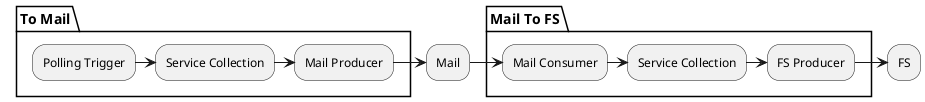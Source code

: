 @startuml
partition "To Mail" {
  "Polling Trigger" -right-> "Service Collection" as SC1
  SC1 -right-> "Mail Producer"
}
"Mail Producer" -right-> "Mail"
partition "Mail To FS" {
  "Mail" -right-> "Mail Consumer"
  "Mail Consumer" -right-> "Service Collection" as SC2
  SC2 -right-> "FS Producer"
}
"FS Producer" -right-> "FS"
@enduml